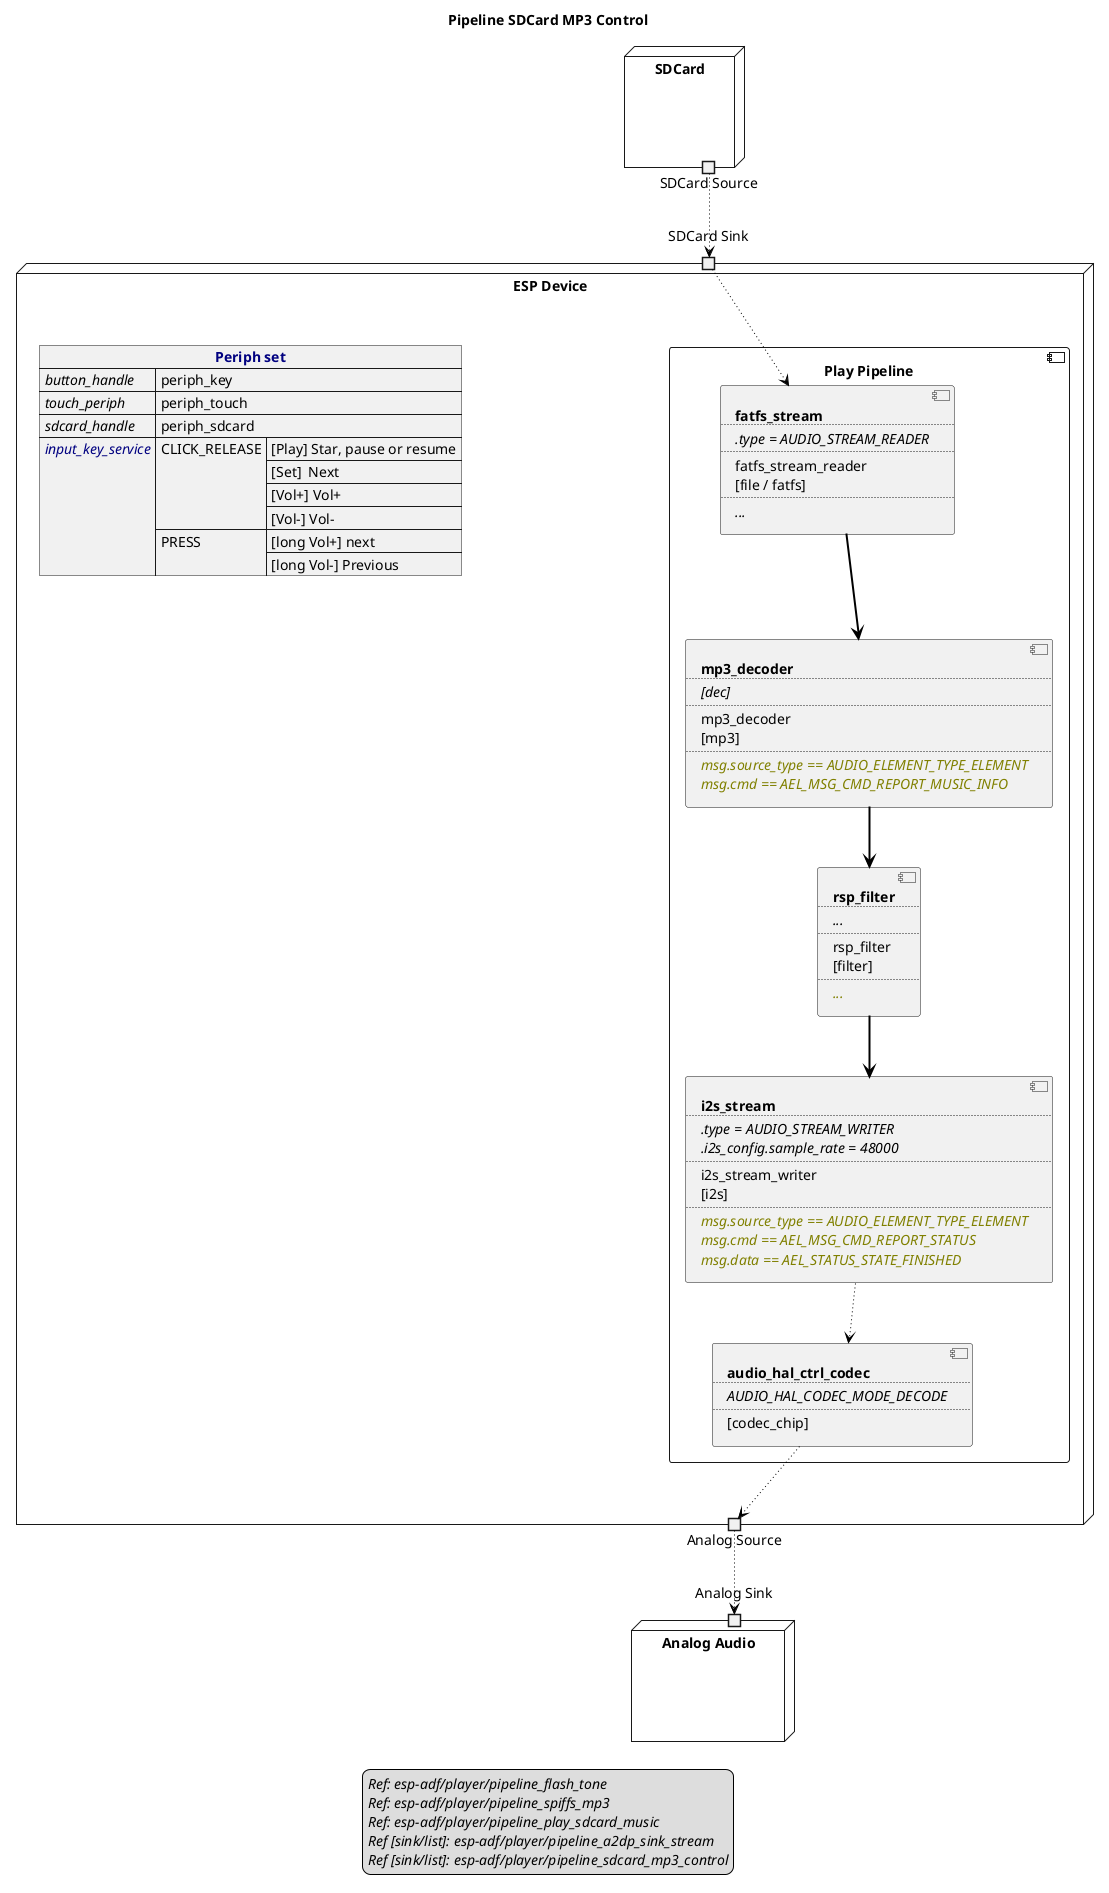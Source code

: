 ﻿@startuml pipeline_sdcard_mp3_control
title Pipeline SDCard MP3 Control
allowmixing

legend
//Ref: esp-adf/player/pipeline_flash_tone//
//Ref: esp-adf/player/pipeline_spiffs_mp3//
//Ref: esp-adf/player/pipeline_play_sdcard_music//
//Ref [sink/list]: esp-adf/player/pipeline_a2dp_sink_stream//
//Ref [sink/list]: esp-adf/player/pipeline_sdcard_mp3_control//
end legend

node "SDCard" as SDCard {
    portout "SDCard Source" as SdcardSource
}

node "ESP Device" as ESPDevice {
    json "<b><color navy>Periph set" as periph_set {
        "<i>button_handle": "periph_key",
        "<i>touch_periph": "periph_touch",
        "<i>sdcard_handle" : "periph_sdcard",
        "<i><color navy>input_key_service" : {
            "CLICK_RELEASE":["[Play] Star, pause or resume", 
                             "[Set]  Next",
                             "[Vol+] Vol+",
                             "[Vol-] Vol-"
            ],
            "PRESS":["[long Vol+] next",
                     "[long Vol-] Previous"
            ]
        }
    }

    portin "SDCard Sink" as SdcardSink

    component "Play Pipeline" as PlayPipeline {

        component FatfsStream [
            <b>fatfs_stream
            ....
            <i>.type = AUDIO_STREAM_READER
            ....
            fatfs_stream_reader
            [file / fatfs]
            ....
            <i>...
        ]

        component Mp3Decoder [
            <b>mp3_decoder
            ....
            <i>[dec]
            ....
            mp3_decoder
            [mp3]
            ....
            <i><color olive>msg.source_type == AUDIO_ELEMENT_TYPE_ELEMENT
            <i><color olive>msg.cmd == AEL_MSG_CMD_REPORT_MUSIC_INFO
        ]

        component RspFilter [
            <b>rsp_filter
            ....
            <i>...
            ....
            rsp_filter
            [filter]
            ....
            <i><color olive>...
        ]

        component I2SStream [
            <b>i2s_stream
            ....
            <i>.type = AUDIO_STREAM_WRITER
            <i>.i2s_config.sample_rate = 48000
            ....
            i2s_stream_writer
            [i2s]
            ....
            <i><color olive>msg.source_type == AUDIO_ELEMENT_TYPE_ELEMENT
            <i><color olive>msg.cmd == AEL_MSG_CMD_REPORT_STATUS
            <i><color olive>msg.data == AEL_STATUS_STATE_FINISHED
        ]

        component HALCodec [
            <b>audio_hal_ctrl_codec
            ....
            <i>AUDIO_HAL_CODEC_MODE_DECODE
            ....
            [codec_chip]
        ]
    }

    portout "Analog Source" as AnalogSource
} 

node "Analog Audio" as AnalogAudio  {
    portin "Analog Sink" as AnalogSink
}

SdcardSource --> SdcardSink     #line:black;line.dotted;text:black

SdcardSink --> FatfsStream      #line:black;line.dotted;text:black
FatfsStream--> Mp3Decoder       #line:black;line.bold;text:black
Mp3Decoder --> RspFilter        #line:black;line.bold;text:black
RspFilter  --> I2SStream        #line:black;line.bold;text:black
I2SStream  --> HALCodec         #line:black;line.dotted;text:black
HALCodec   --> AnalogSource     #line:black;line.dotted;text:black

AnalogSource --> AnalogSink     #line:black;line.dotted;text:black

@enduml
